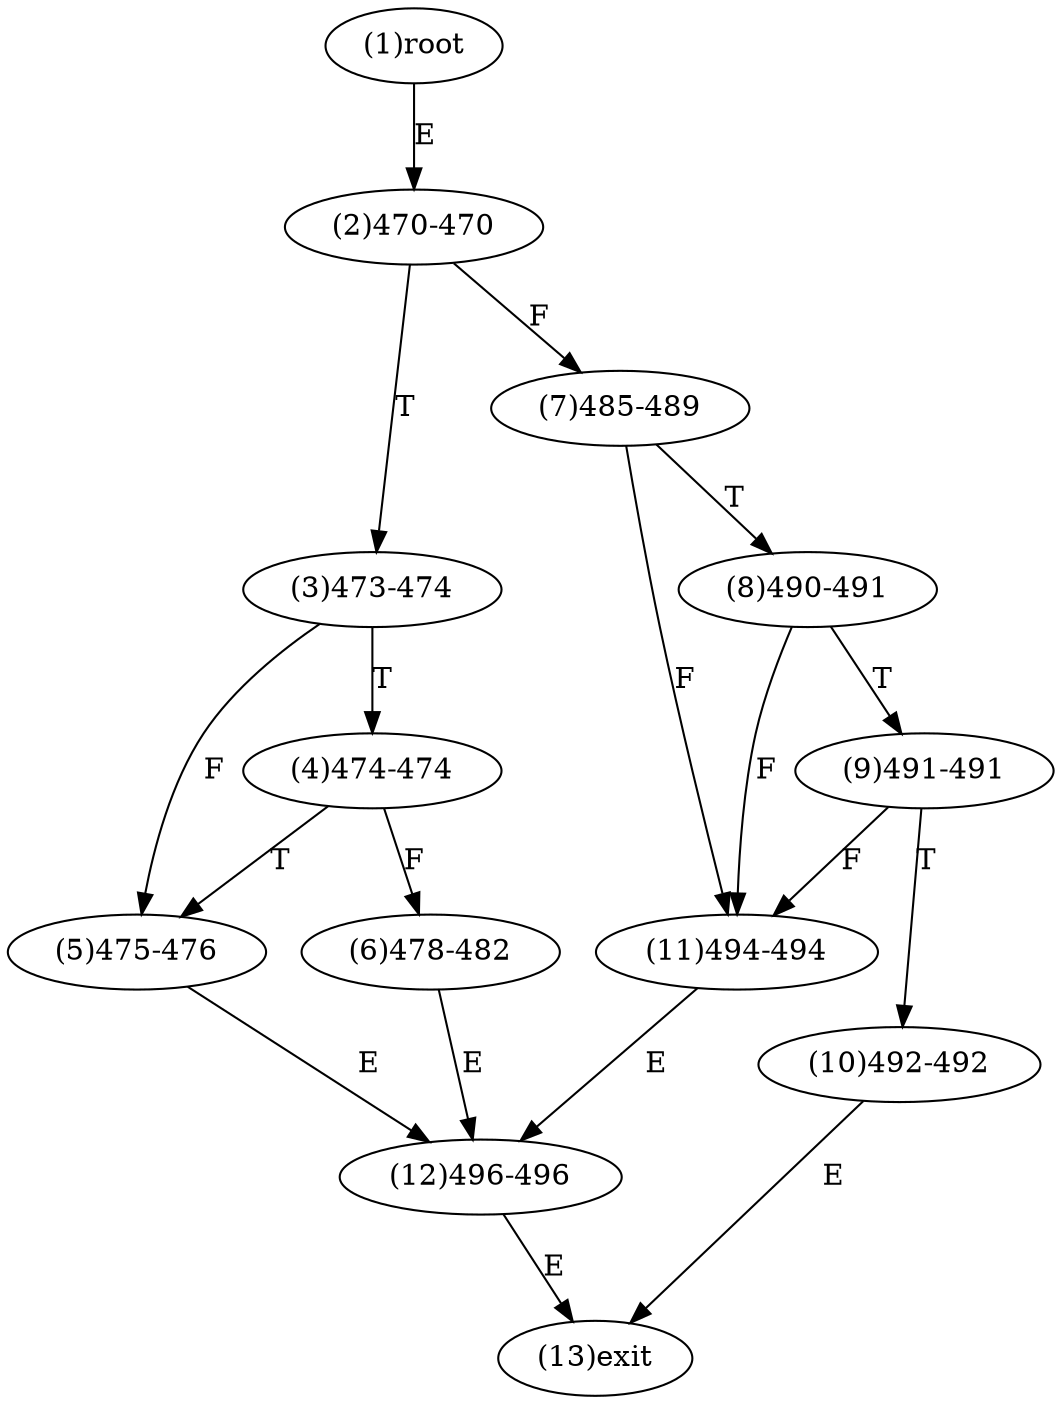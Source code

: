 digraph "" { 
1[ label="(1)root"];
2[ label="(2)470-470"];
3[ label="(3)473-474"];
4[ label="(4)474-474"];
5[ label="(5)475-476"];
6[ label="(6)478-482"];
7[ label="(7)485-489"];
8[ label="(8)490-491"];
9[ label="(9)491-491"];
10[ label="(10)492-492"];
11[ label="(11)494-494"];
12[ label="(12)496-496"];
13[ label="(13)exit"];
1->2[ label="E"];
2->7[ label="F"];
2->3[ label="T"];
3->5[ label="F"];
3->4[ label="T"];
4->6[ label="F"];
4->5[ label="T"];
5->12[ label="E"];
6->12[ label="E"];
7->11[ label="F"];
7->8[ label="T"];
8->11[ label="F"];
8->9[ label="T"];
9->11[ label="F"];
9->10[ label="T"];
10->13[ label="E"];
11->12[ label="E"];
12->13[ label="E"];
}